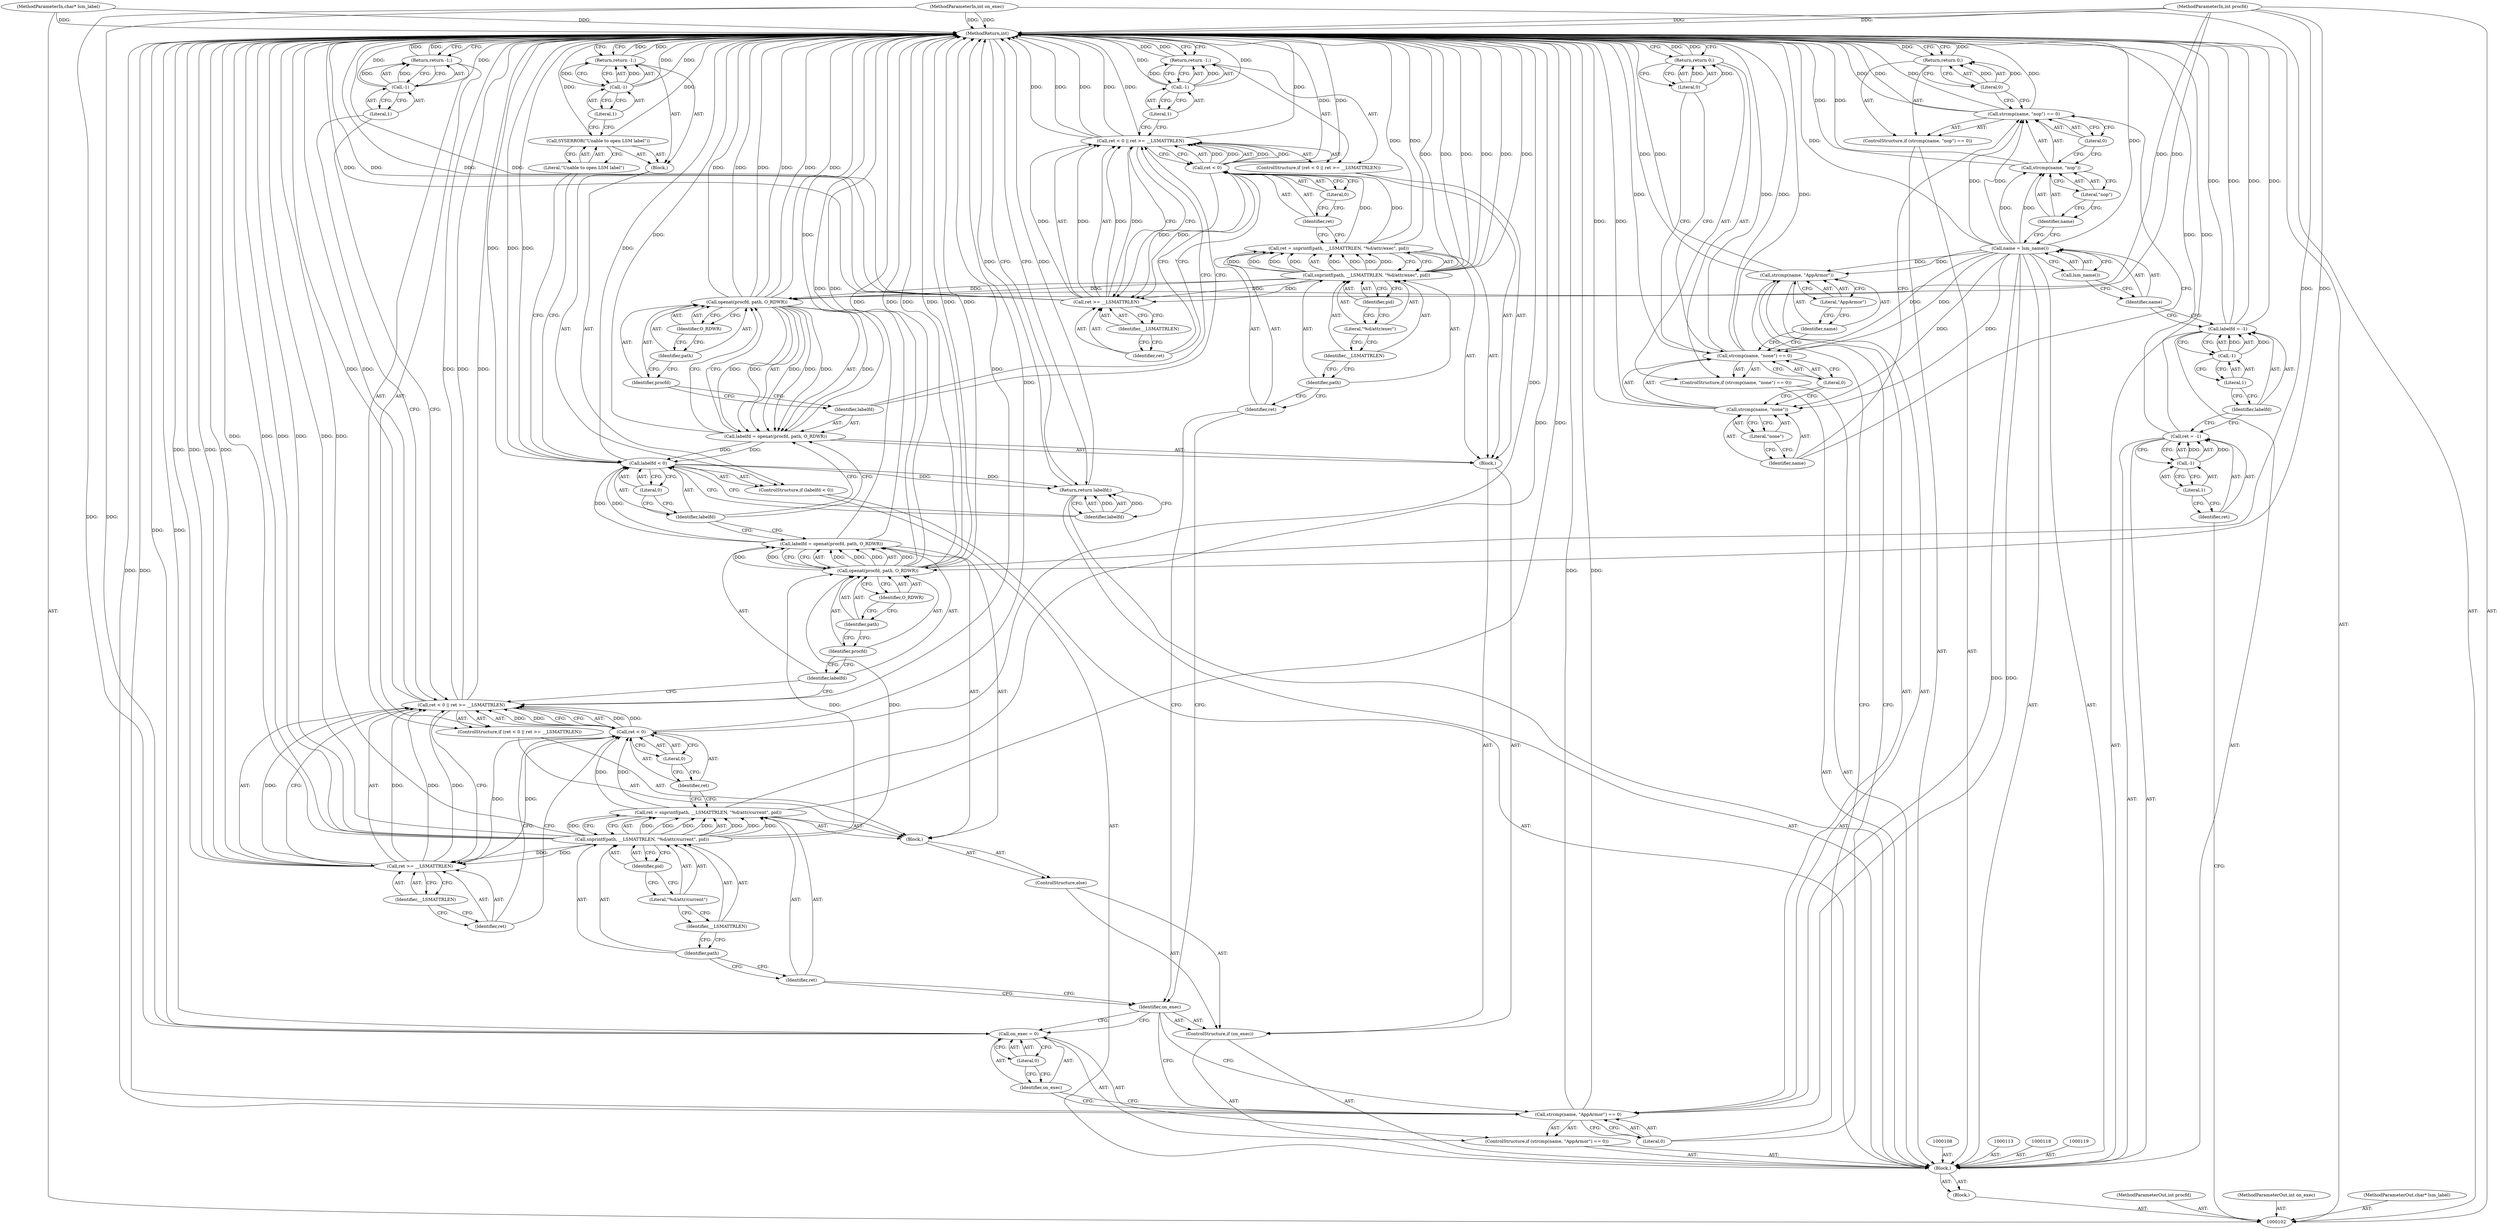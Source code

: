 digraph "0_lxc_81f466d05f2a89cb4f122ef7f593ff3f279b165c_0" {
"1000213" [label="(MethodReturn,int)"];
"1000103" [label="(MethodParameterIn,int procfd)"];
"1000275" [label="(MethodParameterOut,int procfd)"];
"1000104" [label="(MethodParameterIn,int on_exec)"];
"1000276" [label="(MethodParameterOut,int on_exec)"];
"1000105" [label="(MethodParameterIn,char* lsm_label)"];
"1000277" [label="(MethodParameterOut,char* lsm_label)"];
"1000106" [label="(Block,)"];
"1000120" [label="(Call,name = lsm_name())"];
"1000121" [label="(Identifier,name)"];
"1000122" [label="(Call,lsm_name())"];
"1000126" [label="(Identifier,name)"];
"1000127" [label="(Literal,\"nop\")"];
"1000123" [label="(ControlStructure,if (strcmp(name, \"nop\") == 0))"];
"1000128" [label="(Literal,0)"];
"1000124" [label="(Call,strcmp(name, \"nop\") == 0)"];
"1000125" [label="(Call,strcmp(name, \"nop\"))"];
"1000129" [label="(Return,return 0;)"];
"1000130" [label="(Literal,0)"];
"1000134" [label="(Identifier,name)"];
"1000135" [label="(Literal,\"none\")"];
"1000131" [label="(ControlStructure,if (strcmp(name, \"none\") == 0))"];
"1000136" [label="(Literal,0)"];
"1000132" [label="(Call,strcmp(name, \"none\") == 0)"];
"1000133" [label="(Call,strcmp(name, \"none\"))"];
"1000137" [label="(Return,return 0;)"];
"1000138" [label="(Literal,0)"];
"1000142" [label="(Identifier,name)"];
"1000143" [label="(Literal,\"AppArmor\")"];
"1000139" [label="(ControlStructure,if (strcmp(name, \"AppArmor\") == 0))"];
"1000144" [label="(Literal,0)"];
"1000140" [label="(Call,strcmp(name, \"AppArmor\") == 0)"];
"1000141" [label="(Call,strcmp(name, \"AppArmor\"))"];
"1000147" [label="(Literal,0)"];
"1000145" [label="(Call,on_exec = 0)"];
"1000146" [label="(Identifier,on_exec)"];
"1000150" [label="(Block,)"];
"1000148" [label="(ControlStructure,if (on_exec))"];
"1000149" [label="(Identifier,on_exec)"];
"1000154" [label="(Identifier,path)"];
"1000151" [label="(Call,ret = snprintf(path, __LSMATTRLEN, \"%d/attr/exec\", pid))"];
"1000152" [label="(Identifier,ret)"];
"1000155" [label="(Identifier,__LSMATTRLEN)"];
"1000156" [label="(Literal,\"%d/attr/exec\")"];
"1000157" [label="(Identifier,pid)"];
"1000153" [label="(Call,snprintf(path, __LSMATTRLEN, \"%d/attr/exec\", pid))"];
"1000162" [label="(Literal,0)"];
"1000163" [label="(Call,ret >= __LSMATTRLEN)"];
"1000164" [label="(Identifier,ret)"];
"1000158" [label="(ControlStructure,if (ret < 0 || ret >= __LSMATTRLEN))"];
"1000165" [label="(Identifier,__LSMATTRLEN)"];
"1000159" [label="(Call,ret < 0 || ret >= __LSMATTRLEN)"];
"1000160" [label="(Call,ret < 0)"];
"1000161" [label="(Identifier,ret)"];
"1000167" [label="(Call,-1)"];
"1000168" [label="(Literal,1)"];
"1000166" [label="(Return,return -1;)"];
"1000171" [label="(Call,openat(procfd, path, O_RDWR))"];
"1000172" [label="(Identifier,procfd)"];
"1000169" [label="(Call,labelfd = openat(procfd, path, O_RDWR))"];
"1000170" [label="(Identifier,labelfd)"];
"1000173" [label="(Identifier,path)"];
"1000174" [label="(Identifier,O_RDWR)"];
"1000175" [label="(ControlStructure,else)"];
"1000176" [label="(Block,)"];
"1000180" [label="(Identifier,path)"];
"1000177" [label="(Call,ret = snprintf(path, __LSMATTRLEN, \"%d/attr/current\", pid))"];
"1000178" [label="(Identifier,ret)"];
"1000181" [label="(Identifier,__LSMATTRLEN)"];
"1000182" [label="(Literal,\"%d/attr/current\")"];
"1000183" [label="(Identifier,pid)"];
"1000179" [label="(Call,snprintf(path, __LSMATTRLEN, \"%d/attr/current\", pid))"];
"1000188" [label="(Literal,0)"];
"1000189" [label="(Call,ret >= __LSMATTRLEN)"];
"1000190" [label="(Identifier,ret)"];
"1000184" [label="(ControlStructure,if (ret < 0 || ret >= __LSMATTRLEN))"];
"1000191" [label="(Identifier,__LSMATTRLEN)"];
"1000185" [label="(Call,ret < 0 || ret >= __LSMATTRLEN)"];
"1000186" [label="(Call,ret < 0)"];
"1000187" [label="(Identifier,ret)"];
"1000193" [label="(Call,-1)"];
"1000194" [label="(Literal,1)"];
"1000192" [label="(Return,return -1;)"];
"1000197" [label="(Call,openat(procfd, path, O_RDWR))"];
"1000198" [label="(Identifier,procfd)"];
"1000195" [label="(Call,labelfd = openat(procfd, path, O_RDWR))"];
"1000196" [label="(Identifier,labelfd)"];
"1000199" [label="(Identifier,path)"];
"1000200" [label="(Identifier,O_RDWR)"];
"1000204" [label="(Literal,0)"];
"1000205" [label="(Block,)"];
"1000201" [label="(ControlStructure,if (labelfd < 0))"];
"1000202" [label="(Call,labelfd < 0)"];
"1000203" [label="(Identifier,labelfd)"];
"1000207" [label="(Literal,\"Unable to open LSM label\")"];
"1000206" [label="(Call,SYSERROR(\"Unable to open LSM label\"))"];
"1000210" [label="(Literal,1)"];
"1000208" [label="(Return,return -1;)"];
"1000209" [label="(Call,-1)"];
"1000211" [label="(Return,return labelfd;)"];
"1000212" [label="(Identifier,labelfd)"];
"1000111" [label="(Call,-1)"];
"1000112" [label="(Literal,1)"];
"1000109" [label="(Call,ret = -1)"];
"1000110" [label="(Identifier,ret)"];
"1000116" [label="(Call,-1)"];
"1000117" [label="(Literal,1)"];
"1000114" [label="(Call,labelfd = -1)"];
"1000115" [label="(Identifier,labelfd)"];
"1000107" [label="(Block,)"];
"1000213" -> "1000102"  [label="AST: "];
"1000213" -> "1000129"  [label="CFG: "];
"1000213" -> "1000137"  [label="CFG: "];
"1000213" -> "1000166"  [label="CFG: "];
"1000213" -> "1000192"  [label="CFG: "];
"1000213" -> "1000208"  [label="CFG: "];
"1000213" -> "1000211"  [label="CFG: "];
"1000208" -> "1000213"  [label="DDG: "];
"1000137" -> "1000213"  [label="DDG: "];
"1000129" -> "1000213"  [label="DDG: "];
"1000211" -> "1000213"  [label="DDG: "];
"1000166" -> "1000213"  [label="DDG: "];
"1000192" -> "1000213"  [label="DDG: "];
"1000159" -> "1000213"  [label="DDG: "];
"1000159" -> "1000213"  [label="DDG: "];
"1000159" -> "1000213"  [label="DDG: "];
"1000124" -> "1000213"  [label="DDG: "];
"1000124" -> "1000213"  [label="DDG: "];
"1000209" -> "1000213"  [label="DDG: "];
"1000185" -> "1000213"  [label="DDG: "];
"1000185" -> "1000213"  [label="DDG: "];
"1000185" -> "1000213"  [label="DDG: "];
"1000105" -> "1000213"  [label="DDG: "];
"1000179" -> "1000213"  [label="DDG: "];
"1000179" -> "1000213"  [label="DDG: "];
"1000179" -> "1000213"  [label="DDG: "];
"1000151" -> "1000213"  [label="DDG: "];
"1000132" -> "1000213"  [label="DDG: "];
"1000132" -> "1000213"  [label="DDG: "];
"1000153" -> "1000213"  [label="DDG: "];
"1000153" -> "1000213"  [label="DDG: "];
"1000153" -> "1000213"  [label="DDG: "];
"1000163" -> "1000213"  [label="DDG: "];
"1000163" -> "1000213"  [label="DDG: "];
"1000125" -> "1000213"  [label="DDG: "];
"1000171" -> "1000213"  [label="DDG: "];
"1000171" -> "1000213"  [label="DDG: "];
"1000171" -> "1000213"  [label="DDG: "];
"1000186" -> "1000213"  [label="DDG: "];
"1000141" -> "1000213"  [label="DDG: "];
"1000189" -> "1000213"  [label="DDG: "];
"1000189" -> "1000213"  [label="DDG: "];
"1000197" -> "1000213"  [label="DDG: "];
"1000197" -> "1000213"  [label="DDG: "];
"1000197" -> "1000213"  [label="DDG: "];
"1000177" -> "1000213"  [label="DDG: "];
"1000104" -> "1000213"  [label="DDG: "];
"1000206" -> "1000213"  [label="DDG: "];
"1000140" -> "1000213"  [label="DDG: "];
"1000140" -> "1000213"  [label="DDG: "];
"1000103" -> "1000213"  [label="DDG: "];
"1000167" -> "1000213"  [label="DDG: "];
"1000133" -> "1000213"  [label="DDG: "];
"1000202" -> "1000213"  [label="DDG: "];
"1000202" -> "1000213"  [label="DDG: "];
"1000114" -> "1000213"  [label="DDG: "];
"1000114" -> "1000213"  [label="DDG: "];
"1000195" -> "1000213"  [label="DDG: "];
"1000193" -> "1000213"  [label="DDG: "];
"1000109" -> "1000213"  [label="DDG: "];
"1000120" -> "1000213"  [label="DDG: "];
"1000169" -> "1000213"  [label="DDG: "];
"1000145" -> "1000213"  [label="DDG: "];
"1000160" -> "1000213"  [label="DDG: "];
"1000103" -> "1000102"  [label="AST: "];
"1000103" -> "1000213"  [label="DDG: "];
"1000103" -> "1000171"  [label="DDG: "];
"1000103" -> "1000197"  [label="DDG: "];
"1000275" -> "1000102"  [label="AST: "];
"1000104" -> "1000102"  [label="AST: "];
"1000104" -> "1000213"  [label="DDG: "];
"1000104" -> "1000145"  [label="DDG: "];
"1000276" -> "1000102"  [label="AST: "];
"1000105" -> "1000102"  [label="AST: "];
"1000105" -> "1000213"  [label="DDG: "];
"1000277" -> "1000102"  [label="AST: "];
"1000106" -> "1000102"  [label="AST: "];
"1000107" -> "1000106"  [label="AST: "];
"1000120" -> "1000107"  [label="AST: "];
"1000120" -> "1000122"  [label="CFG: "];
"1000121" -> "1000120"  [label="AST: "];
"1000122" -> "1000120"  [label="AST: "];
"1000126" -> "1000120"  [label="CFG: "];
"1000120" -> "1000213"  [label="DDG: "];
"1000120" -> "1000124"  [label="DDG: "];
"1000120" -> "1000125"  [label="DDG: "];
"1000120" -> "1000132"  [label="DDG: "];
"1000120" -> "1000133"  [label="DDG: "];
"1000120" -> "1000140"  [label="DDG: "];
"1000120" -> "1000141"  [label="DDG: "];
"1000121" -> "1000120"  [label="AST: "];
"1000121" -> "1000114"  [label="CFG: "];
"1000122" -> "1000121"  [label="CFG: "];
"1000122" -> "1000120"  [label="AST: "];
"1000122" -> "1000121"  [label="CFG: "];
"1000120" -> "1000122"  [label="CFG: "];
"1000126" -> "1000125"  [label="AST: "];
"1000126" -> "1000120"  [label="CFG: "];
"1000127" -> "1000126"  [label="CFG: "];
"1000127" -> "1000125"  [label="AST: "];
"1000127" -> "1000126"  [label="CFG: "];
"1000125" -> "1000127"  [label="CFG: "];
"1000123" -> "1000107"  [label="AST: "];
"1000124" -> "1000123"  [label="AST: "];
"1000129" -> "1000123"  [label="AST: "];
"1000128" -> "1000124"  [label="AST: "];
"1000128" -> "1000125"  [label="CFG: "];
"1000124" -> "1000128"  [label="CFG: "];
"1000124" -> "1000123"  [label="AST: "];
"1000124" -> "1000128"  [label="CFG: "];
"1000125" -> "1000124"  [label="AST: "];
"1000128" -> "1000124"  [label="AST: "];
"1000130" -> "1000124"  [label="CFG: "];
"1000134" -> "1000124"  [label="CFG: "];
"1000124" -> "1000213"  [label="DDG: "];
"1000124" -> "1000213"  [label="DDG: "];
"1000120" -> "1000124"  [label="DDG: "];
"1000125" -> "1000124"  [label="AST: "];
"1000125" -> "1000127"  [label="CFG: "];
"1000126" -> "1000125"  [label="AST: "];
"1000127" -> "1000125"  [label="AST: "];
"1000128" -> "1000125"  [label="CFG: "];
"1000125" -> "1000213"  [label="DDG: "];
"1000120" -> "1000125"  [label="DDG: "];
"1000129" -> "1000123"  [label="AST: "];
"1000129" -> "1000130"  [label="CFG: "];
"1000130" -> "1000129"  [label="AST: "];
"1000213" -> "1000129"  [label="CFG: "];
"1000129" -> "1000213"  [label="DDG: "];
"1000130" -> "1000129"  [label="DDG: "];
"1000130" -> "1000129"  [label="AST: "];
"1000130" -> "1000124"  [label="CFG: "];
"1000129" -> "1000130"  [label="CFG: "];
"1000130" -> "1000129"  [label="DDG: "];
"1000134" -> "1000133"  [label="AST: "];
"1000134" -> "1000124"  [label="CFG: "];
"1000135" -> "1000134"  [label="CFG: "];
"1000135" -> "1000133"  [label="AST: "];
"1000135" -> "1000134"  [label="CFG: "];
"1000133" -> "1000135"  [label="CFG: "];
"1000131" -> "1000107"  [label="AST: "];
"1000132" -> "1000131"  [label="AST: "];
"1000137" -> "1000131"  [label="AST: "];
"1000136" -> "1000132"  [label="AST: "];
"1000136" -> "1000133"  [label="CFG: "];
"1000132" -> "1000136"  [label="CFG: "];
"1000132" -> "1000131"  [label="AST: "];
"1000132" -> "1000136"  [label="CFG: "];
"1000133" -> "1000132"  [label="AST: "];
"1000136" -> "1000132"  [label="AST: "];
"1000138" -> "1000132"  [label="CFG: "];
"1000142" -> "1000132"  [label="CFG: "];
"1000132" -> "1000213"  [label="DDG: "];
"1000132" -> "1000213"  [label="DDG: "];
"1000120" -> "1000132"  [label="DDG: "];
"1000133" -> "1000132"  [label="AST: "];
"1000133" -> "1000135"  [label="CFG: "];
"1000134" -> "1000133"  [label="AST: "];
"1000135" -> "1000133"  [label="AST: "];
"1000136" -> "1000133"  [label="CFG: "];
"1000133" -> "1000213"  [label="DDG: "];
"1000120" -> "1000133"  [label="DDG: "];
"1000137" -> "1000131"  [label="AST: "];
"1000137" -> "1000138"  [label="CFG: "];
"1000138" -> "1000137"  [label="AST: "];
"1000213" -> "1000137"  [label="CFG: "];
"1000137" -> "1000213"  [label="DDG: "];
"1000138" -> "1000137"  [label="DDG: "];
"1000138" -> "1000137"  [label="AST: "];
"1000138" -> "1000132"  [label="CFG: "];
"1000137" -> "1000138"  [label="CFG: "];
"1000138" -> "1000137"  [label="DDG: "];
"1000142" -> "1000141"  [label="AST: "];
"1000142" -> "1000132"  [label="CFG: "];
"1000143" -> "1000142"  [label="CFG: "];
"1000143" -> "1000141"  [label="AST: "];
"1000143" -> "1000142"  [label="CFG: "];
"1000141" -> "1000143"  [label="CFG: "];
"1000139" -> "1000107"  [label="AST: "];
"1000140" -> "1000139"  [label="AST: "];
"1000145" -> "1000139"  [label="AST: "];
"1000144" -> "1000140"  [label="AST: "];
"1000144" -> "1000141"  [label="CFG: "];
"1000140" -> "1000144"  [label="CFG: "];
"1000140" -> "1000139"  [label="AST: "];
"1000140" -> "1000144"  [label="CFG: "];
"1000141" -> "1000140"  [label="AST: "];
"1000144" -> "1000140"  [label="AST: "];
"1000146" -> "1000140"  [label="CFG: "];
"1000149" -> "1000140"  [label="CFG: "];
"1000140" -> "1000213"  [label="DDG: "];
"1000140" -> "1000213"  [label="DDG: "];
"1000120" -> "1000140"  [label="DDG: "];
"1000141" -> "1000140"  [label="AST: "];
"1000141" -> "1000143"  [label="CFG: "];
"1000142" -> "1000141"  [label="AST: "];
"1000143" -> "1000141"  [label="AST: "];
"1000144" -> "1000141"  [label="CFG: "];
"1000141" -> "1000213"  [label="DDG: "];
"1000120" -> "1000141"  [label="DDG: "];
"1000147" -> "1000145"  [label="AST: "];
"1000147" -> "1000146"  [label="CFG: "];
"1000145" -> "1000147"  [label="CFG: "];
"1000145" -> "1000139"  [label="AST: "];
"1000145" -> "1000147"  [label="CFG: "];
"1000146" -> "1000145"  [label="AST: "];
"1000147" -> "1000145"  [label="AST: "];
"1000149" -> "1000145"  [label="CFG: "];
"1000145" -> "1000213"  [label="DDG: "];
"1000104" -> "1000145"  [label="DDG: "];
"1000146" -> "1000145"  [label="AST: "];
"1000146" -> "1000140"  [label="CFG: "];
"1000147" -> "1000146"  [label="CFG: "];
"1000150" -> "1000148"  [label="AST: "];
"1000151" -> "1000150"  [label="AST: "];
"1000158" -> "1000150"  [label="AST: "];
"1000169" -> "1000150"  [label="AST: "];
"1000148" -> "1000107"  [label="AST: "];
"1000149" -> "1000148"  [label="AST: "];
"1000150" -> "1000148"  [label="AST: "];
"1000175" -> "1000148"  [label="AST: "];
"1000149" -> "1000148"  [label="AST: "];
"1000149" -> "1000145"  [label="CFG: "];
"1000149" -> "1000140"  [label="CFG: "];
"1000152" -> "1000149"  [label="CFG: "];
"1000178" -> "1000149"  [label="CFG: "];
"1000154" -> "1000153"  [label="AST: "];
"1000154" -> "1000152"  [label="CFG: "];
"1000155" -> "1000154"  [label="CFG: "];
"1000151" -> "1000150"  [label="AST: "];
"1000151" -> "1000153"  [label="CFG: "];
"1000152" -> "1000151"  [label="AST: "];
"1000153" -> "1000151"  [label="AST: "];
"1000161" -> "1000151"  [label="CFG: "];
"1000151" -> "1000213"  [label="DDG: "];
"1000153" -> "1000151"  [label="DDG: "];
"1000153" -> "1000151"  [label="DDG: "];
"1000153" -> "1000151"  [label="DDG: "];
"1000153" -> "1000151"  [label="DDG: "];
"1000151" -> "1000160"  [label="DDG: "];
"1000152" -> "1000151"  [label="AST: "];
"1000152" -> "1000149"  [label="CFG: "];
"1000154" -> "1000152"  [label="CFG: "];
"1000155" -> "1000153"  [label="AST: "];
"1000155" -> "1000154"  [label="CFG: "];
"1000156" -> "1000155"  [label="CFG: "];
"1000156" -> "1000153"  [label="AST: "];
"1000156" -> "1000155"  [label="CFG: "];
"1000157" -> "1000156"  [label="CFG: "];
"1000157" -> "1000153"  [label="AST: "];
"1000157" -> "1000156"  [label="CFG: "];
"1000153" -> "1000157"  [label="CFG: "];
"1000153" -> "1000151"  [label="AST: "];
"1000153" -> "1000157"  [label="CFG: "];
"1000154" -> "1000153"  [label="AST: "];
"1000155" -> "1000153"  [label="AST: "];
"1000156" -> "1000153"  [label="AST: "];
"1000157" -> "1000153"  [label="AST: "];
"1000151" -> "1000153"  [label="CFG: "];
"1000153" -> "1000213"  [label="DDG: "];
"1000153" -> "1000213"  [label="DDG: "];
"1000153" -> "1000213"  [label="DDG: "];
"1000153" -> "1000151"  [label="DDG: "];
"1000153" -> "1000151"  [label="DDG: "];
"1000153" -> "1000151"  [label="DDG: "];
"1000153" -> "1000151"  [label="DDG: "];
"1000153" -> "1000163"  [label="DDG: "];
"1000153" -> "1000171"  [label="DDG: "];
"1000162" -> "1000160"  [label="AST: "];
"1000162" -> "1000161"  [label="CFG: "];
"1000160" -> "1000162"  [label="CFG: "];
"1000163" -> "1000159"  [label="AST: "];
"1000163" -> "1000165"  [label="CFG: "];
"1000164" -> "1000163"  [label="AST: "];
"1000165" -> "1000163"  [label="AST: "];
"1000159" -> "1000163"  [label="CFG: "];
"1000163" -> "1000213"  [label="DDG: "];
"1000163" -> "1000213"  [label="DDG: "];
"1000163" -> "1000159"  [label="DDG: "];
"1000163" -> "1000159"  [label="DDG: "];
"1000160" -> "1000163"  [label="DDG: "];
"1000153" -> "1000163"  [label="DDG: "];
"1000164" -> "1000163"  [label="AST: "];
"1000164" -> "1000160"  [label="CFG: "];
"1000165" -> "1000164"  [label="CFG: "];
"1000158" -> "1000150"  [label="AST: "];
"1000159" -> "1000158"  [label="AST: "];
"1000166" -> "1000158"  [label="AST: "];
"1000165" -> "1000163"  [label="AST: "];
"1000165" -> "1000164"  [label="CFG: "];
"1000163" -> "1000165"  [label="CFG: "];
"1000159" -> "1000158"  [label="AST: "];
"1000159" -> "1000160"  [label="CFG: "];
"1000159" -> "1000163"  [label="CFG: "];
"1000160" -> "1000159"  [label="AST: "];
"1000163" -> "1000159"  [label="AST: "];
"1000168" -> "1000159"  [label="CFG: "];
"1000170" -> "1000159"  [label="CFG: "];
"1000159" -> "1000213"  [label="DDG: "];
"1000159" -> "1000213"  [label="DDG: "];
"1000159" -> "1000213"  [label="DDG: "];
"1000160" -> "1000159"  [label="DDG: "];
"1000160" -> "1000159"  [label="DDG: "];
"1000163" -> "1000159"  [label="DDG: "];
"1000163" -> "1000159"  [label="DDG: "];
"1000160" -> "1000159"  [label="AST: "];
"1000160" -> "1000162"  [label="CFG: "];
"1000161" -> "1000160"  [label="AST: "];
"1000162" -> "1000160"  [label="AST: "];
"1000164" -> "1000160"  [label="CFG: "];
"1000159" -> "1000160"  [label="CFG: "];
"1000160" -> "1000213"  [label="DDG: "];
"1000160" -> "1000159"  [label="DDG: "];
"1000160" -> "1000159"  [label="DDG: "];
"1000151" -> "1000160"  [label="DDG: "];
"1000160" -> "1000163"  [label="DDG: "];
"1000161" -> "1000160"  [label="AST: "];
"1000161" -> "1000151"  [label="CFG: "];
"1000162" -> "1000161"  [label="CFG: "];
"1000167" -> "1000166"  [label="AST: "];
"1000167" -> "1000168"  [label="CFG: "];
"1000168" -> "1000167"  [label="AST: "];
"1000166" -> "1000167"  [label="CFG: "];
"1000167" -> "1000213"  [label="DDG: "];
"1000167" -> "1000166"  [label="DDG: "];
"1000168" -> "1000167"  [label="AST: "];
"1000168" -> "1000159"  [label="CFG: "];
"1000167" -> "1000168"  [label="CFG: "];
"1000166" -> "1000158"  [label="AST: "];
"1000166" -> "1000167"  [label="CFG: "];
"1000167" -> "1000166"  [label="AST: "];
"1000213" -> "1000166"  [label="CFG: "];
"1000166" -> "1000213"  [label="DDG: "];
"1000167" -> "1000166"  [label="DDG: "];
"1000171" -> "1000169"  [label="AST: "];
"1000171" -> "1000174"  [label="CFG: "];
"1000172" -> "1000171"  [label="AST: "];
"1000173" -> "1000171"  [label="AST: "];
"1000174" -> "1000171"  [label="AST: "];
"1000169" -> "1000171"  [label="CFG: "];
"1000171" -> "1000213"  [label="DDG: "];
"1000171" -> "1000213"  [label="DDG: "];
"1000171" -> "1000213"  [label="DDG: "];
"1000171" -> "1000169"  [label="DDG: "];
"1000171" -> "1000169"  [label="DDG: "];
"1000171" -> "1000169"  [label="DDG: "];
"1000103" -> "1000171"  [label="DDG: "];
"1000153" -> "1000171"  [label="DDG: "];
"1000172" -> "1000171"  [label="AST: "];
"1000172" -> "1000170"  [label="CFG: "];
"1000173" -> "1000172"  [label="CFG: "];
"1000169" -> "1000150"  [label="AST: "];
"1000169" -> "1000171"  [label="CFG: "];
"1000170" -> "1000169"  [label="AST: "];
"1000171" -> "1000169"  [label="AST: "];
"1000203" -> "1000169"  [label="CFG: "];
"1000169" -> "1000213"  [label="DDG: "];
"1000171" -> "1000169"  [label="DDG: "];
"1000171" -> "1000169"  [label="DDG: "];
"1000171" -> "1000169"  [label="DDG: "];
"1000169" -> "1000202"  [label="DDG: "];
"1000170" -> "1000169"  [label="AST: "];
"1000170" -> "1000159"  [label="CFG: "];
"1000172" -> "1000170"  [label="CFG: "];
"1000173" -> "1000171"  [label="AST: "];
"1000173" -> "1000172"  [label="CFG: "];
"1000174" -> "1000173"  [label="CFG: "];
"1000174" -> "1000171"  [label="AST: "];
"1000174" -> "1000173"  [label="CFG: "];
"1000171" -> "1000174"  [label="CFG: "];
"1000175" -> "1000148"  [label="AST: "];
"1000176" -> "1000175"  [label="AST: "];
"1000176" -> "1000175"  [label="AST: "];
"1000177" -> "1000176"  [label="AST: "];
"1000184" -> "1000176"  [label="AST: "];
"1000195" -> "1000176"  [label="AST: "];
"1000180" -> "1000179"  [label="AST: "];
"1000180" -> "1000178"  [label="CFG: "];
"1000181" -> "1000180"  [label="CFG: "];
"1000177" -> "1000176"  [label="AST: "];
"1000177" -> "1000179"  [label="CFG: "];
"1000178" -> "1000177"  [label="AST: "];
"1000179" -> "1000177"  [label="AST: "];
"1000187" -> "1000177"  [label="CFG: "];
"1000177" -> "1000213"  [label="DDG: "];
"1000179" -> "1000177"  [label="DDG: "];
"1000179" -> "1000177"  [label="DDG: "];
"1000179" -> "1000177"  [label="DDG: "];
"1000179" -> "1000177"  [label="DDG: "];
"1000177" -> "1000186"  [label="DDG: "];
"1000178" -> "1000177"  [label="AST: "];
"1000178" -> "1000149"  [label="CFG: "];
"1000180" -> "1000178"  [label="CFG: "];
"1000181" -> "1000179"  [label="AST: "];
"1000181" -> "1000180"  [label="CFG: "];
"1000182" -> "1000181"  [label="CFG: "];
"1000182" -> "1000179"  [label="AST: "];
"1000182" -> "1000181"  [label="CFG: "];
"1000183" -> "1000182"  [label="CFG: "];
"1000183" -> "1000179"  [label="AST: "];
"1000183" -> "1000182"  [label="CFG: "];
"1000179" -> "1000183"  [label="CFG: "];
"1000179" -> "1000177"  [label="AST: "];
"1000179" -> "1000183"  [label="CFG: "];
"1000180" -> "1000179"  [label="AST: "];
"1000181" -> "1000179"  [label="AST: "];
"1000182" -> "1000179"  [label="AST: "];
"1000183" -> "1000179"  [label="AST: "];
"1000177" -> "1000179"  [label="CFG: "];
"1000179" -> "1000213"  [label="DDG: "];
"1000179" -> "1000213"  [label="DDG: "];
"1000179" -> "1000213"  [label="DDG: "];
"1000179" -> "1000177"  [label="DDG: "];
"1000179" -> "1000177"  [label="DDG: "];
"1000179" -> "1000177"  [label="DDG: "];
"1000179" -> "1000177"  [label="DDG: "];
"1000179" -> "1000189"  [label="DDG: "];
"1000179" -> "1000197"  [label="DDG: "];
"1000188" -> "1000186"  [label="AST: "];
"1000188" -> "1000187"  [label="CFG: "];
"1000186" -> "1000188"  [label="CFG: "];
"1000189" -> "1000185"  [label="AST: "];
"1000189" -> "1000191"  [label="CFG: "];
"1000190" -> "1000189"  [label="AST: "];
"1000191" -> "1000189"  [label="AST: "];
"1000185" -> "1000189"  [label="CFG: "];
"1000189" -> "1000213"  [label="DDG: "];
"1000189" -> "1000213"  [label="DDG: "];
"1000189" -> "1000185"  [label="DDG: "];
"1000189" -> "1000185"  [label="DDG: "];
"1000186" -> "1000189"  [label="DDG: "];
"1000179" -> "1000189"  [label="DDG: "];
"1000190" -> "1000189"  [label="AST: "];
"1000190" -> "1000186"  [label="CFG: "];
"1000191" -> "1000190"  [label="CFG: "];
"1000184" -> "1000176"  [label="AST: "];
"1000185" -> "1000184"  [label="AST: "];
"1000192" -> "1000184"  [label="AST: "];
"1000191" -> "1000189"  [label="AST: "];
"1000191" -> "1000190"  [label="CFG: "];
"1000189" -> "1000191"  [label="CFG: "];
"1000185" -> "1000184"  [label="AST: "];
"1000185" -> "1000186"  [label="CFG: "];
"1000185" -> "1000189"  [label="CFG: "];
"1000186" -> "1000185"  [label="AST: "];
"1000189" -> "1000185"  [label="AST: "];
"1000194" -> "1000185"  [label="CFG: "];
"1000196" -> "1000185"  [label="CFG: "];
"1000185" -> "1000213"  [label="DDG: "];
"1000185" -> "1000213"  [label="DDG: "];
"1000185" -> "1000213"  [label="DDG: "];
"1000186" -> "1000185"  [label="DDG: "];
"1000186" -> "1000185"  [label="DDG: "];
"1000189" -> "1000185"  [label="DDG: "];
"1000189" -> "1000185"  [label="DDG: "];
"1000186" -> "1000185"  [label="AST: "];
"1000186" -> "1000188"  [label="CFG: "];
"1000187" -> "1000186"  [label="AST: "];
"1000188" -> "1000186"  [label="AST: "];
"1000190" -> "1000186"  [label="CFG: "];
"1000185" -> "1000186"  [label="CFG: "];
"1000186" -> "1000213"  [label="DDG: "];
"1000186" -> "1000185"  [label="DDG: "];
"1000186" -> "1000185"  [label="DDG: "];
"1000177" -> "1000186"  [label="DDG: "];
"1000186" -> "1000189"  [label="DDG: "];
"1000187" -> "1000186"  [label="AST: "];
"1000187" -> "1000177"  [label="CFG: "];
"1000188" -> "1000187"  [label="CFG: "];
"1000193" -> "1000192"  [label="AST: "];
"1000193" -> "1000194"  [label="CFG: "];
"1000194" -> "1000193"  [label="AST: "];
"1000192" -> "1000193"  [label="CFG: "];
"1000193" -> "1000213"  [label="DDG: "];
"1000193" -> "1000192"  [label="DDG: "];
"1000194" -> "1000193"  [label="AST: "];
"1000194" -> "1000185"  [label="CFG: "];
"1000193" -> "1000194"  [label="CFG: "];
"1000192" -> "1000184"  [label="AST: "];
"1000192" -> "1000193"  [label="CFG: "];
"1000193" -> "1000192"  [label="AST: "];
"1000213" -> "1000192"  [label="CFG: "];
"1000192" -> "1000213"  [label="DDG: "];
"1000193" -> "1000192"  [label="DDG: "];
"1000197" -> "1000195"  [label="AST: "];
"1000197" -> "1000200"  [label="CFG: "];
"1000198" -> "1000197"  [label="AST: "];
"1000199" -> "1000197"  [label="AST: "];
"1000200" -> "1000197"  [label="AST: "];
"1000195" -> "1000197"  [label="CFG: "];
"1000197" -> "1000213"  [label="DDG: "];
"1000197" -> "1000213"  [label="DDG: "];
"1000197" -> "1000213"  [label="DDG: "];
"1000197" -> "1000195"  [label="DDG: "];
"1000197" -> "1000195"  [label="DDG: "];
"1000197" -> "1000195"  [label="DDG: "];
"1000103" -> "1000197"  [label="DDG: "];
"1000179" -> "1000197"  [label="DDG: "];
"1000198" -> "1000197"  [label="AST: "];
"1000198" -> "1000196"  [label="CFG: "];
"1000199" -> "1000198"  [label="CFG: "];
"1000195" -> "1000176"  [label="AST: "];
"1000195" -> "1000197"  [label="CFG: "];
"1000196" -> "1000195"  [label="AST: "];
"1000197" -> "1000195"  [label="AST: "];
"1000203" -> "1000195"  [label="CFG: "];
"1000195" -> "1000213"  [label="DDG: "];
"1000197" -> "1000195"  [label="DDG: "];
"1000197" -> "1000195"  [label="DDG: "];
"1000197" -> "1000195"  [label="DDG: "];
"1000195" -> "1000202"  [label="DDG: "];
"1000196" -> "1000195"  [label="AST: "];
"1000196" -> "1000185"  [label="CFG: "];
"1000198" -> "1000196"  [label="CFG: "];
"1000199" -> "1000197"  [label="AST: "];
"1000199" -> "1000198"  [label="CFG: "];
"1000200" -> "1000199"  [label="CFG: "];
"1000200" -> "1000197"  [label="AST: "];
"1000200" -> "1000199"  [label="CFG: "];
"1000197" -> "1000200"  [label="CFG: "];
"1000204" -> "1000202"  [label="AST: "];
"1000204" -> "1000203"  [label="CFG: "];
"1000202" -> "1000204"  [label="CFG: "];
"1000205" -> "1000201"  [label="AST: "];
"1000206" -> "1000205"  [label="AST: "];
"1000208" -> "1000205"  [label="AST: "];
"1000201" -> "1000107"  [label="AST: "];
"1000202" -> "1000201"  [label="AST: "];
"1000205" -> "1000201"  [label="AST: "];
"1000202" -> "1000201"  [label="AST: "];
"1000202" -> "1000204"  [label="CFG: "];
"1000203" -> "1000202"  [label="AST: "];
"1000204" -> "1000202"  [label="AST: "];
"1000207" -> "1000202"  [label="CFG: "];
"1000212" -> "1000202"  [label="CFG: "];
"1000202" -> "1000213"  [label="DDG: "];
"1000202" -> "1000213"  [label="DDG: "];
"1000169" -> "1000202"  [label="DDG: "];
"1000195" -> "1000202"  [label="DDG: "];
"1000202" -> "1000211"  [label="DDG: "];
"1000203" -> "1000202"  [label="AST: "];
"1000203" -> "1000169"  [label="CFG: "];
"1000203" -> "1000195"  [label="CFG: "];
"1000204" -> "1000203"  [label="CFG: "];
"1000207" -> "1000206"  [label="AST: "];
"1000207" -> "1000202"  [label="CFG: "];
"1000206" -> "1000207"  [label="CFG: "];
"1000206" -> "1000205"  [label="AST: "];
"1000206" -> "1000207"  [label="CFG: "];
"1000207" -> "1000206"  [label="AST: "];
"1000210" -> "1000206"  [label="CFG: "];
"1000206" -> "1000213"  [label="DDG: "];
"1000210" -> "1000209"  [label="AST: "];
"1000210" -> "1000206"  [label="CFG: "];
"1000209" -> "1000210"  [label="CFG: "];
"1000208" -> "1000205"  [label="AST: "];
"1000208" -> "1000209"  [label="CFG: "];
"1000209" -> "1000208"  [label="AST: "];
"1000213" -> "1000208"  [label="CFG: "];
"1000208" -> "1000213"  [label="DDG: "];
"1000209" -> "1000208"  [label="DDG: "];
"1000209" -> "1000208"  [label="AST: "];
"1000209" -> "1000210"  [label="CFG: "];
"1000210" -> "1000209"  [label="AST: "];
"1000208" -> "1000209"  [label="CFG: "];
"1000209" -> "1000213"  [label="DDG: "];
"1000209" -> "1000208"  [label="DDG: "];
"1000211" -> "1000107"  [label="AST: "];
"1000211" -> "1000212"  [label="CFG: "];
"1000212" -> "1000211"  [label="AST: "];
"1000213" -> "1000211"  [label="CFG: "];
"1000211" -> "1000213"  [label="DDG: "];
"1000212" -> "1000211"  [label="DDG: "];
"1000202" -> "1000211"  [label="DDG: "];
"1000212" -> "1000211"  [label="AST: "];
"1000212" -> "1000202"  [label="CFG: "];
"1000211" -> "1000212"  [label="CFG: "];
"1000212" -> "1000211"  [label="DDG: "];
"1000111" -> "1000109"  [label="AST: "];
"1000111" -> "1000112"  [label="CFG: "];
"1000112" -> "1000111"  [label="AST: "];
"1000109" -> "1000111"  [label="CFG: "];
"1000111" -> "1000109"  [label="DDG: "];
"1000112" -> "1000111"  [label="AST: "];
"1000112" -> "1000110"  [label="CFG: "];
"1000111" -> "1000112"  [label="CFG: "];
"1000109" -> "1000107"  [label="AST: "];
"1000109" -> "1000111"  [label="CFG: "];
"1000110" -> "1000109"  [label="AST: "];
"1000111" -> "1000109"  [label="AST: "];
"1000115" -> "1000109"  [label="CFG: "];
"1000109" -> "1000213"  [label="DDG: "];
"1000111" -> "1000109"  [label="DDG: "];
"1000110" -> "1000109"  [label="AST: "];
"1000110" -> "1000102"  [label="CFG: "];
"1000112" -> "1000110"  [label="CFG: "];
"1000116" -> "1000114"  [label="AST: "];
"1000116" -> "1000117"  [label="CFG: "];
"1000117" -> "1000116"  [label="AST: "];
"1000114" -> "1000116"  [label="CFG: "];
"1000116" -> "1000114"  [label="DDG: "];
"1000117" -> "1000116"  [label="AST: "];
"1000117" -> "1000115"  [label="CFG: "];
"1000116" -> "1000117"  [label="CFG: "];
"1000114" -> "1000107"  [label="AST: "];
"1000114" -> "1000116"  [label="CFG: "];
"1000115" -> "1000114"  [label="AST: "];
"1000116" -> "1000114"  [label="AST: "];
"1000121" -> "1000114"  [label="CFG: "];
"1000114" -> "1000213"  [label="DDG: "];
"1000114" -> "1000213"  [label="DDG: "];
"1000116" -> "1000114"  [label="DDG: "];
"1000115" -> "1000114"  [label="AST: "];
"1000115" -> "1000109"  [label="CFG: "];
"1000117" -> "1000115"  [label="CFG: "];
"1000107" -> "1000106"  [label="AST: "];
"1000108" -> "1000107"  [label="AST: "];
"1000109" -> "1000107"  [label="AST: "];
"1000113" -> "1000107"  [label="AST: "];
"1000114" -> "1000107"  [label="AST: "];
"1000118" -> "1000107"  [label="AST: "];
"1000119" -> "1000107"  [label="AST: "];
"1000120" -> "1000107"  [label="AST: "];
"1000123" -> "1000107"  [label="AST: "];
"1000131" -> "1000107"  [label="AST: "];
"1000139" -> "1000107"  [label="AST: "];
"1000148" -> "1000107"  [label="AST: "];
"1000201" -> "1000107"  [label="AST: "];
"1000211" -> "1000107"  [label="AST: "];
}
